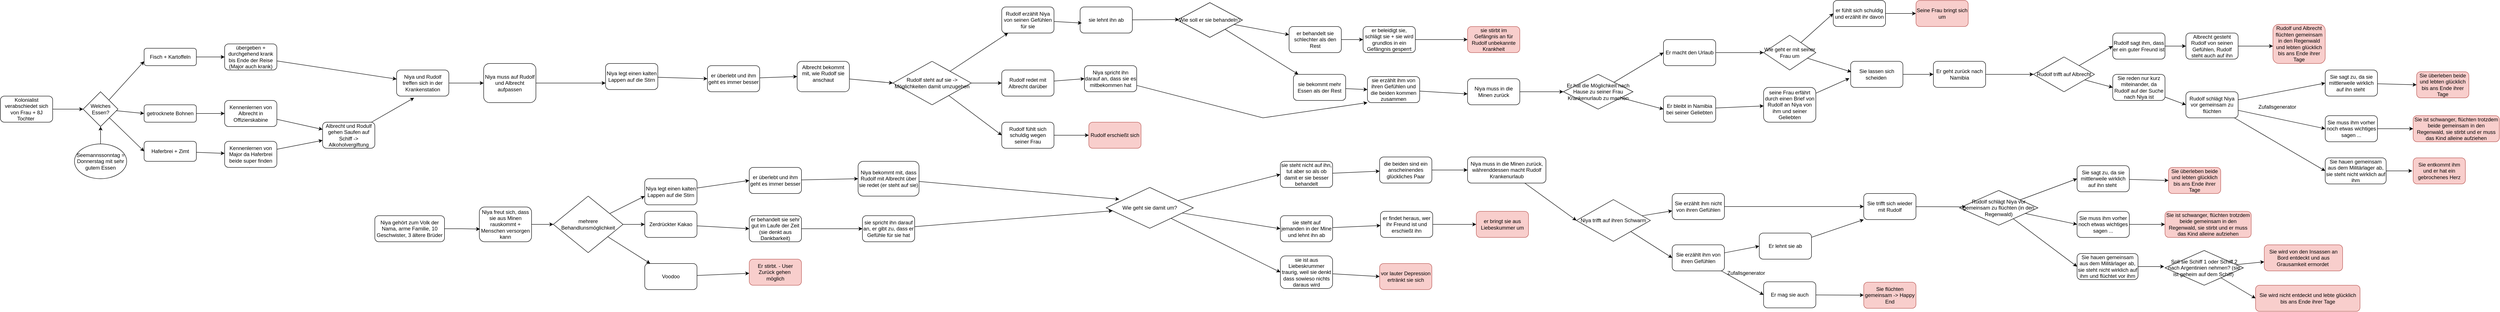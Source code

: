 <mxfile version="24.2.5" type="device">
  <diagram name="Page-1" id="kIoQeiN21t5KdOj3PUb6">
    <mxGraphModel dx="1687" dy="984" grid="1" gridSize="10" guides="1" tooltips="1" connect="1" arrows="1" fold="1" page="1" pageScale="1" pageWidth="1169" pageHeight="827" math="0" shadow="0">
      <root>
        <mxCell id="0" />
        <mxCell id="1" parent="0" />
        <mxCell id="-JuoZAfMqV91oy4r6y4B-3" style="edgeStyle=orthogonalEdgeStyle;rounded=0;orthogonalLoop=1;jettySize=auto;html=1;entryX=0;entryY=0.5;entryDx=0;entryDy=0;" parent="1" source="-JuoZAfMqV91oy4r6y4B-1" target="-JuoZAfMqV91oy4r6y4B-2" edge="1">
          <mxGeometry relative="1" as="geometry" />
        </mxCell>
        <mxCell id="-JuoZAfMqV91oy4r6y4B-1" value="Kolonialist verabschiedet sich von Frau + 8J Tochter&amp;nbsp;" style="rounded=1;whiteSpace=wrap;html=1;" parent="1" vertex="1">
          <mxGeometry x="70" y="280" width="120" height="60" as="geometry" />
        </mxCell>
        <mxCell id="-JuoZAfMqV91oy4r6y4B-9" style="rounded=0;orthogonalLoop=1;jettySize=auto;html=1;entryX=0;entryY=0.75;entryDx=0;entryDy=0;" parent="1" source="-JuoZAfMqV91oy4r6y4B-2" target="-JuoZAfMqV91oy4r6y4B-4" edge="1">
          <mxGeometry relative="1" as="geometry" />
        </mxCell>
        <mxCell id="-JuoZAfMqV91oy4r6y4B-10" style="rounded=0;orthogonalLoop=1;jettySize=auto;html=1;entryX=0;entryY=0.5;entryDx=0;entryDy=0;" parent="1" source="-JuoZAfMqV91oy4r6y4B-2" target="-JuoZAfMqV91oy4r6y4B-5" edge="1">
          <mxGeometry relative="1" as="geometry" />
        </mxCell>
        <mxCell id="-JuoZAfMqV91oy4r6y4B-12" style="edgeStyle=none;rounded=0;orthogonalLoop=1;jettySize=auto;html=1;entryX=0;entryY=0.5;entryDx=0;entryDy=0;" parent="1" source="-JuoZAfMqV91oy4r6y4B-2" target="-JuoZAfMqV91oy4r6y4B-6" edge="1">
          <mxGeometry relative="1" as="geometry" />
        </mxCell>
        <mxCell id="-JuoZAfMqV91oy4r6y4B-2" value="Welches Essen?" style="rhombus;whiteSpace=wrap;html=1;" parent="1" vertex="1">
          <mxGeometry x="260" y="270" width="80" height="80" as="geometry" />
        </mxCell>
        <mxCell id="-JuoZAfMqV91oy4r6y4B-14" style="edgeStyle=none;rounded=0;orthogonalLoop=1;jettySize=auto;html=1;entryX=0;entryY=0.5;entryDx=0;entryDy=0;" parent="1" source="-JuoZAfMqV91oy4r6y4B-4" target="-JuoZAfMqV91oy4r6y4B-13" edge="1">
          <mxGeometry relative="1" as="geometry" />
        </mxCell>
        <mxCell id="-JuoZAfMqV91oy4r6y4B-4" value="Fisch + Kartoffeln" style="rounded=1;whiteSpace=wrap;html=1;" parent="1" vertex="1">
          <mxGeometry x="400" y="170" width="120" height="40" as="geometry" />
        </mxCell>
        <mxCell id="-JuoZAfMqV91oy4r6y4B-16" style="edgeStyle=none;rounded=0;orthogonalLoop=1;jettySize=auto;html=1;entryX=0;entryY=0.5;entryDx=0;entryDy=0;" parent="1" source="-JuoZAfMqV91oy4r6y4B-5" target="-JuoZAfMqV91oy4r6y4B-15" edge="1">
          <mxGeometry relative="1" as="geometry" />
        </mxCell>
        <mxCell id="-JuoZAfMqV91oy4r6y4B-5" value="getrocknete Bohnen" style="rounded=1;whiteSpace=wrap;html=1;" parent="1" vertex="1">
          <mxGeometry x="400" y="300" width="120" height="40" as="geometry" />
        </mxCell>
        <mxCell id="-JuoZAfMqV91oy4r6y4B-18" style="edgeStyle=none;rounded=0;orthogonalLoop=1;jettySize=auto;html=1;" parent="1" source="-JuoZAfMqV91oy4r6y4B-6" target="-JuoZAfMqV91oy4r6y4B-17" edge="1">
          <mxGeometry relative="1" as="geometry" />
        </mxCell>
        <mxCell id="-JuoZAfMqV91oy4r6y4B-6" value="Haferbrei + Zimt" style="rounded=1;whiteSpace=wrap;html=1;" parent="1" vertex="1">
          <mxGeometry x="400" y="384" width="120" height="46" as="geometry" />
        </mxCell>
        <mxCell id="-JuoZAfMqV91oy4r6y4B-8" style="edgeStyle=orthogonalEdgeStyle;rounded=0;orthogonalLoop=1;jettySize=auto;html=1;" parent="1" source="-JuoZAfMqV91oy4r6y4B-7" target="-JuoZAfMqV91oy4r6y4B-2" edge="1">
          <mxGeometry relative="1" as="geometry" />
        </mxCell>
        <mxCell id="-JuoZAfMqV91oy4r6y4B-7" value="Seemannssonntag = Donnerstag mit sehr gutem Essen" style="ellipse;whiteSpace=wrap;html=1;" parent="1" vertex="1">
          <mxGeometry x="240" y="390" width="120" height="80" as="geometry" />
        </mxCell>
        <mxCell id="e5f0EuEGNa80cOIZYPva-1" style="rounded=0;orthogonalLoop=1;jettySize=auto;html=1;" parent="1" source="-JuoZAfMqV91oy4r6y4B-13" target="-JuoZAfMqV91oy4r6y4B-25" edge="1">
          <mxGeometry relative="1" as="geometry" />
        </mxCell>
        <mxCell id="-JuoZAfMqV91oy4r6y4B-13" value="übergeben + durchgehend krank bis Ende der Reise (Major auch krank)" style="rounded=1;whiteSpace=wrap;html=1;" parent="1" vertex="1">
          <mxGeometry x="585" y="160" width="120" height="60" as="geometry" />
        </mxCell>
        <mxCell id="-JuoZAfMqV91oy4r6y4B-20" style="edgeStyle=none;rounded=0;orthogonalLoop=1;jettySize=auto;html=1;" parent="1" source="-JuoZAfMqV91oy4r6y4B-15" target="-JuoZAfMqV91oy4r6y4B-19" edge="1">
          <mxGeometry relative="1" as="geometry" />
        </mxCell>
        <mxCell id="-JuoZAfMqV91oy4r6y4B-15" value="Kennenlernen von Albrecht in Offizierskabine" style="rounded=1;whiteSpace=wrap;html=1;" parent="1" vertex="1">
          <mxGeometry x="585" y="290" width="120" height="60" as="geometry" />
        </mxCell>
        <mxCell id="-JuoZAfMqV91oy4r6y4B-21" style="edgeStyle=none;rounded=0;orthogonalLoop=1;jettySize=auto;html=1;" parent="1" source="-JuoZAfMqV91oy4r6y4B-17" target="-JuoZAfMqV91oy4r6y4B-19" edge="1">
          <mxGeometry relative="1" as="geometry" />
        </mxCell>
        <mxCell id="-JuoZAfMqV91oy4r6y4B-17" value="Kennenlernen von Major da Haferbrei beide super finden" style="rounded=1;whiteSpace=wrap;html=1;" parent="1" vertex="1">
          <mxGeometry x="585" y="384" width="120" height="60" as="geometry" />
        </mxCell>
        <mxCell id="-JuoZAfMqV91oy4r6y4B-19" value="Albrecht und Rodulf gehen Saufen auf Schiff -&amp;gt; Alkoholvergiftung" style="rounded=1;whiteSpace=wrap;html=1;" parent="1" vertex="1">
          <mxGeometry x="810" y="340" width="120" height="60" as="geometry" />
        </mxCell>
        <mxCell id="-JuoZAfMqV91oy4r6y4B-24" value="Niya gehört zum Volk der Nama, arme Familie, 10 Geschwister, 3 ältere Brüder" style="rounded=1;whiteSpace=wrap;html=1;" parent="1" vertex="1">
          <mxGeometry x="930" y="555" width="160" height="60" as="geometry" />
        </mxCell>
        <mxCell id="Id97uLMr2BFD8CKkcNPH-5" style="edgeStyle=orthogonalEdgeStyle;rounded=0;orthogonalLoop=1;jettySize=auto;html=1;" parent="1" source="-JuoZAfMqV91oy4r6y4B-25" target="Id97uLMr2BFD8CKkcNPH-1" edge="1">
          <mxGeometry relative="1" as="geometry" />
        </mxCell>
        <mxCell id="-JuoZAfMqV91oy4r6y4B-25" value="Niya und Rudolf treffen sich in der Krankenstation" style="rounded=1;whiteSpace=wrap;html=1;" parent="1" vertex="1">
          <mxGeometry x="980" y="220" width="120" height="60" as="geometry" />
        </mxCell>
        <mxCell id="e5f0EuEGNa80cOIZYPva-2" style="edgeStyle=none;rounded=0;orthogonalLoop=1;jettySize=auto;html=1;entryX=0.335;entryY=1.064;entryDx=0;entryDy=0;entryPerimeter=0;" parent="1" source="-JuoZAfMqV91oy4r6y4B-19" target="-JuoZAfMqV91oy4r6y4B-25" edge="1">
          <mxGeometry relative="1" as="geometry" />
        </mxCell>
        <mxCell id="Id97uLMr2BFD8CKkcNPH-1" value="Niya muss auf Rudolf und Albrecht aufpassen" style="rounded=1;whiteSpace=wrap;html=1;" parent="1" vertex="1">
          <mxGeometry x="1180" y="205" width="120" height="90" as="geometry" />
        </mxCell>
        <mxCell id="Id97uLMr2BFD8CKkcNPH-34" style="edgeStyle=none;rounded=0;orthogonalLoop=1;jettySize=auto;html=1;exitX=1;exitY=0.5;exitDx=0;exitDy=0;entryX=0;entryY=0.75;entryDx=0;entryDy=0;" parent="1" source="Id97uLMr2BFD8CKkcNPH-1" target="Id97uLMr2BFD8CKkcNPH-24" edge="1">
          <mxGeometry relative="1" as="geometry">
            <mxPoint x="1490" y="250" as="sourcePoint" />
            <mxPoint x="1600" y="250" as="targetPoint" />
          </mxGeometry>
        </mxCell>
        <mxCell id="Id97uLMr2BFD8CKkcNPH-17" style="edgeStyle=orthogonalEdgeStyle;rounded=0;orthogonalLoop=1;jettySize=auto;html=1;entryX=0;entryY=0.5;entryDx=0;entryDy=0;" parent="1" source="Id97uLMr2BFD8CKkcNPH-7" target="Id97uLMr2BFD8CKkcNPH-14" edge="1">
          <mxGeometry relative="1" as="geometry" />
        </mxCell>
        <mxCell id="Id97uLMr2BFD8CKkcNPH-7" value="Niya freut sich, dass sie aus Minen rauskommt + Menschen versorgen kann" style="rounded=1;whiteSpace=wrap;html=1;" parent="1" vertex="1">
          <mxGeometry x="1170" y="535" width="120" height="80" as="geometry" />
        </mxCell>
        <mxCell id="Id97uLMr2BFD8CKkcNPH-9" style="edgeStyle=orthogonalEdgeStyle;rounded=0;orthogonalLoop=1;jettySize=auto;html=1;entryX=0.013;entryY=0.635;entryDx=0;entryDy=0;entryPerimeter=0;" parent="1" source="-JuoZAfMqV91oy4r6y4B-24" target="Id97uLMr2BFD8CKkcNPH-7" edge="1">
          <mxGeometry relative="1" as="geometry" />
        </mxCell>
        <mxCell id="Id97uLMr2BFD8CKkcNPH-35" style="edgeStyle=none;rounded=0;orthogonalLoop=1;jettySize=auto;html=1;entryX=0;entryY=0.5;entryDx=0;entryDy=0;" parent="1" source="Id97uLMr2BFD8CKkcNPH-11" target="Id97uLMr2BFD8CKkcNPH-21" edge="1">
          <mxGeometry relative="1" as="geometry" />
        </mxCell>
        <mxCell id="Id97uLMr2BFD8CKkcNPH-11" value="Niya legt einen kalten Lappen auf die Stirn" style="rounded=1;whiteSpace=wrap;html=1;" parent="1" vertex="1">
          <mxGeometry x="1550" y="470" width="120" height="60" as="geometry" />
        </mxCell>
        <mxCell id="Id97uLMr2BFD8CKkcNPH-23" value="" style="edgeStyle=none;rounded=0;orthogonalLoop=1;jettySize=auto;html=1;" parent="1" source="Id97uLMr2BFD8CKkcNPH-12" target="Id97uLMr2BFD8CKkcNPH-22" edge="1">
          <mxGeometry relative="1" as="geometry" />
        </mxCell>
        <mxCell id="Id97uLMr2BFD8CKkcNPH-12" value="Voodoo" style="rounded=1;whiteSpace=wrap;html=1;" parent="1" vertex="1">
          <mxGeometry x="1550" y="665" width="120" height="60" as="geometry" />
        </mxCell>
        <mxCell id="Id97uLMr2BFD8CKkcNPH-72" style="edgeStyle=none;rounded=0;orthogonalLoop=1;jettySize=auto;html=1;entryX=0;entryY=0.5;entryDx=0;entryDy=0;" parent="1" source="Id97uLMr2BFD8CKkcNPH-13" target="Id97uLMr2BFD8CKkcNPH-71" edge="1">
          <mxGeometry relative="1" as="geometry" />
        </mxCell>
        <mxCell id="Id97uLMr2BFD8CKkcNPH-13" value="Zerdrückter Kakao" style="rounded=1;whiteSpace=wrap;html=1;" parent="1" vertex="1">
          <mxGeometry x="1550" y="545" width="120" height="60" as="geometry" />
        </mxCell>
        <mxCell id="Id97uLMr2BFD8CKkcNPH-18" style="rounded=0;orthogonalLoop=1;jettySize=auto;html=1;" parent="1" source="Id97uLMr2BFD8CKkcNPH-14" edge="1">
          <mxGeometry relative="1" as="geometry">
            <mxPoint x="1550" y="510.0" as="targetPoint" />
          </mxGeometry>
        </mxCell>
        <mxCell id="Id97uLMr2BFD8CKkcNPH-19" style="edgeStyle=none;rounded=0;orthogonalLoop=1;jettySize=auto;html=1;" parent="1" source="Id97uLMr2BFD8CKkcNPH-14" target="Id97uLMr2BFD8CKkcNPH-12" edge="1">
          <mxGeometry relative="1" as="geometry" />
        </mxCell>
        <mxCell id="Id97uLMr2BFD8CKkcNPH-20" style="edgeStyle=none;rounded=0;orthogonalLoop=1;jettySize=auto;html=1;entryX=0;entryY=0.5;entryDx=0;entryDy=0;" parent="1" source="Id97uLMr2BFD8CKkcNPH-14" target="Id97uLMr2BFD8CKkcNPH-13" edge="1">
          <mxGeometry relative="1" as="geometry" />
        </mxCell>
        <mxCell id="Id97uLMr2BFD8CKkcNPH-14" value="mehrere Behandlunsmöglichkeit" style="rhombus;whiteSpace=wrap;html=1;" parent="1" vertex="1">
          <mxGeometry x="1340" y="510" width="160" height="130" as="geometry" />
        </mxCell>
        <mxCell id="Id97uLMr2BFD8CKkcNPH-15" value="Rudolf erzählt Niya von seinen Gefühlen für sie" style="rounded=1;whiteSpace=wrap;html=1;" parent="1" vertex="1">
          <mxGeometry x="2370" y="75" width="120" height="60" as="geometry" />
        </mxCell>
        <mxCell id="Id97uLMr2BFD8CKkcNPH-46" style="edgeStyle=none;rounded=0;orthogonalLoop=1;jettySize=auto;html=1;entryX=0;entryY=0.5;entryDx=0;entryDy=0;" parent="1" source="Id97uLMr2BFD8CKkcNPH-21" target="Id97uLMr2BFD8CKkcNPH-44" edge="1">
          <mxGeometry relative="1" as="geometry" />
        </mxCell>
        <mxCell id="Id97uLMr2BFD8CKkcNPH-21" value="er überlebt und ihm geht es immer besser" style="rounded=1;whiteSpace=wrap;html=1;" parent="1" vertex="1">
          <mxGeometry x="1790" y="444" width="120" height="60" as="geometry" />
        </mxCell>
        <mxCell id="Id97uLMr2BFD8CKkcNPH-22" value="Er stirbt. - User Zurück gehen&amp;nbsp; möglich" style="rounded=1;whiteSpace=wrap;html=1;fillColor=#f8cecc;strokeColor=#b85450;" parent="1" vertex="1">
          <mxGeometry x="1790" y="655" width="120" height="60" as="geometry" />
        </mxCell>
        <mxCell id="Id97uLMr2BFD8CKkcNPH-38" style="edgeStyle=none;rounded=0;orthogonalLoop=1;jettySize=auto;html=1;entryX=0;entryY=0.5;entryDx=0;entryDy=0;" parent="1" source="Id97uLMr2BFD8CKkcNPH-24" target="Id97uLMr2BFD8CKkcNPH-37" edge="1">
          <mxGeometry relative="1" as="geometry" />
        </mxCell>
        <mxCell id="Id97uLMr2BFD8CKkcNPH-24" value="Niya legt einen kalten Lappen auf die Stirn" style="rounded=1;whiteSpace=wrap;html=1;" parent="1" vertex="1">
          <mxGeometry x="1460" y="205" width="120" height="60" as="geometry" />
        </mxCell>
        <mxCell id="Id97uLMr2BFD8CKkcNPH-42" style="edgeStyle=none;rounded=0;orthogonalLoop=1;jettySize=auto;html=1;entryX=0;entryY=0.5;entryDx=0;entryDy=0;" parent="1" source="Id97uLMr2BFD8CKkcNPH-37" target="Id97uLMr2BFD8CKkcNPH-41" edge="1">
          <mxGeometry relative="1" as="geometry" />
        </mxCell>
        <mxCell id="Id97uLMr2BFD8CKkcNPH-37" value="er überlebt und ihm geht es immer besser" style="rounded=1;whiteSpace=wrap;html=1;" parent="1" vertex="1">
          <mxGeometry x="1694" y="210" width="120" height="60" as="geometry" />
        </mxCell>
        <mxCell id="Id97uLMr2BFD8CKkcNPH-58" style="edgeStyle=none;rounded=0;orthogonalLoop=1;jettySize=auto;html=1;entryX=0;entryY=0.5;entryDx=0;entryDy=0;" parent="1" source="Id97uLMr2BFD8CKkcNPH-40" target="Id97uLMr2BFD8CKkcNPH-55" edge="1">
          <mxGeometry relative="1" as="geometry" />
        </mxCell>
        <mxCell id="Id97uLMr2BFD8CKkcNPH-40" value="Rudolf redet mit Albrecht darüber" style="rounded=1;whiteSpace=wrap;html=1;" parent="1" vertex="1">
          <mxGeometry x="2370" y="220" width="120" height="60" as="geometry" />
        </mxCell>
        <mxCell id="Id97uLMr2BFD8CKkcNPH-47" style="edgeStyle=none;rounded=0;orthogonalLoop=1;jettySize=auto;html=1;entryX=0;entryY=0.5;entryDx=0;entryDy=0;" parent="1" source="Id97uLMr2BFD8CKkcNPH-41" target="Id97uLMr2BFD8CKkcNPH-43" edge="1">
          <mxGeometry relative="1" as="geometry" />
        </mxCell>
        <mxCell id="Id97uLMr2BFD8CKkcNPH-41" value="&lt;span style=&quot;color: rgb(0, 0, 0); font-family: Helvetica; font-size: 12px; font-style: normal; font-variant-ligatures: normal; font-variant-caps: normal; font-weight: 400; letter-spacing: normal; orphans: 2; text-align: center; text-indent: 0px; text-transform: none; widows: 2; word-spacing: 0px; -webkit-text-stroke-width: 0px; white-space: normal; background-color: rgb(251, 251, 251); text-decoration-thickness: initial; text-decoration-style: initial; text-decoration-color: initial; display: inline !important; float: none;&quot;&gt;Albrecht bekommt mit, wie Rudolf sie anschaut&lt;/span&gt;&lt;div&gt;&lt;br/&gt;&lt;/div&gt;" style="rounded=1;whiteSpace=wrap;html=1;" parent="1" vertex="1">
          <mxGeometry x="1900" y="200" width="120" height="70" as="geometry" />
        </mxCell>
        <mxCell id="Id97uLMr2BFD8CKkcNPH-48" style="edgeStyle=none;rounded=0;orthogonalLoop=1;jettySize=auto;html=1;" parent="1" source="Id97uLMr2BFD8CKkcNPH-43" target="Id97uLMr2BFD8CKkcNPH-15" edge="1">
          <mxGeometry relative="1" as="geometry" />
        </mxCell>
        <mxCell id="Id97uLMr2BFD8CKkcNPH-49" style="edgeStyle=none;rounded=0;orthogonalLoop=1;jettySize=auto;html=1;" parent="1" source="Id97uLMr2BFD8CKkcNPH-43" target="Id97uLMr2BFD8CKkcNPH-40" edge="1">
          <mxGeometry relative="1" as="geometry" />
        </mxCell>
        <mxCell id="Id97uLMr2BFD8CKkcNPH-53" style="edgeStyle=none;rounded=0;orthogonalLoop=1;jettySize=auto;html=1;entryX=0;entryY=0.5;entryDx=0;entryDy=0;" parent="1" source="Id97uLMr2BFD8CKkcNPH-43" target="Id97uLMr2BFD8CKkcNPH-50" edge="1">
          <mxGeometry relative="1" as="geometry" />
        </mxCell>
        <mxCell id="Id97uLMr2BFD8CKkcNPH-43" value="Rudolf steht auf sie -&amp;gt; Möglichkeiten damit umzugehen" style="rhombus;whiteSpace=wrap;html=1;" parent="1" vertex="1">
          <mxGeometry x="2120" y="200" width="180" height="100" as="geometry" />
        </mxCell>
        <mxCell id="Id97uLMr2BFD8CKkcNPH-44" value="Niya bekommt mit, dass Rudolf mit Albrecht über sie redet (er steht auf sie)" style="rounded=1;whiteSpace=wrap;html=1;" parent="1" vertex="1">
          <mxGeometry x="2040" y="430" width="140" height="80" as="geometry" />
        </mxCell>
        <mxCell id="Id97uLMr2BFD8CKkcNPH-45" value="Rudolf und Albrecht flüchten gemeinsam in den Regenwald und lebten glücklich bis ans Ende ihrer Tage" style="rounded=1;whiteSpace=wrap;html=1;fillColor=#f8cecc;strokeColor=#b85450;" parent="1" vertex="1">
          <mxGeometry x="5290" y="115" width="120" height="90" as="geometry" />
        </mxCell>
        <mxCell id="Id97uLMr2BFD8CKkcNPH-54" style="edgeStyle=none;rounded=0;orthogonalLoop=1;jettySize=auto;html=1;" parent="1" source="Id97uLMr2BFD8CKkcNPH-50" target="Id97uLMr2BFD8CKkcNPH-51" edge="1">
          <mxGeometry relative="1" as="geometry" />
        </mxCell>
        <mxCell id="Id97uLMr2BFD8CKkcNPH-50" value="Rudolf fühlt sich schuldig wegen seiner Frau" style="rounded=1;whiteSpace=wrap;html=1;" parent="1" vertex="1">
          <mxGeometry x="2370" y="340" width="120" height="60" as="geometry" />
        </mxCell>
        <mxCell id="Id97uLMr2BFD8CKkcNPH-51" value="Rudolf erschießt sich" style="rounded=1;whiteSpace=wrap;html=1;fillColor=#f8cecc;strokeColor=#b85450;" parent="1" vertex="1">
          <mxGeometry x="2570" y="340" width="120" height="60" as="geometry" />
        </mxCell>
        <mxCell id="Id97uLMr2BFD8CKkcNPH-94" style="edgeStyle=none;rounded=0;orthogonalLoop=1;jettySize=auto;html=1;entryX=0;entryY=1;entryDx=0;entryDy=0;" parent="1" source="Id97uLMr2BFD8CKkcNPH-55" target="Id97uLMr2BFD8CKkcNPH-91" edge="1">
          <mxGeometry relative="1" as="geometry">
            <mxPoint x="2780" y="236.364" as="targetPoint" />
            <Array as="points">
              <mxPoint x="2970" y="330" />
            </Array>
          </mxGeometry>
        </mxCell>
        <mxCell id="Id97uLMr2BFD8CKkcNPH-55" value="Niya spricht ihn darauf an, dass sie es mitbekommen hat" style="rounded=1;whiteSpace=wrap;html=1;" parent="1" vertex="1">
          <mxGeometry x="2560" y="210" width="120" height="60" as="geometry" />
        </mxCell>
        <mxCell id="Id97uLMr2BFD8CKkcNPH-56" value="sie lehnt ihn ab" style="rounded=1;whiteSpace=wrap;html=1;" parent="1" vertex="1">
          <mxGeometry x="2550" y="75" width="120" height="60" as="geometry" />
        </mxCell>
        <mxCell id="Id97uLMr2BFD8CKkcNPH-57" style="edgeStyle=none;rounded=0;orthogonalLoop=1;jettySize=auto;html=1;entryX=0.032;entryY=0.617;entryDx=0;entryDy=0;entryPerimeter=0;" parent="1" source="Id97uLMr2BFD8CKkcNPH-15" target="Id97uLMr2BFD8CKkcNPH-56" edge="1">
          <mxGeometry relative="1" as="geometry" />
        </mxCell>
        <mxCell id="Id97uLMr2BFD8CKkcNPH-92" style="edgeStyle=none;rounded=0;orthogonalLoop=1;jettySize=auto;html=1;entryX=0;entryY=0.5;entryDx=0;entryDy=0;" parent="1" source="Id97uLMr2BFD8CKkcNPH-59" target="Id97uLMr2BFD8CKkcNPH-91" edge="1">
          <mxGeometry relative="1" as="geometry" />
        </mxCell>
        <mxCell id="Id97uLMr2BFD8CKkcNPH-59" value="sie bekommt mehr Essen als der Rest" style="rounded=1;whiteSpace=wrap;html=1;" parent="1" vertex="1">
          <mxGeometry x="3040" y="230" width="120" height="60" as="geometry" />
        </mxCell>
        <mxCell id="Id97uLMr2BFD8CKkcNPH-62" style="edgeStyle=none;rounded=0;orthogonalLoop=1;jettySize=auto;html=1;" parent="1" source="Id97uLMr2BFD8CKkcNPH-60" target="Id97uLMr2BFD8CKkcNPH-59" edge="1">
          <mxGeometry relative="1" as="geometry" />
        </mxCell>
        <mxCell id="Id97uLMr2BFD8CKkcNPH-65" style="edgeStyle=none;rounded=0;orthogonalLoop=1;jettySize=auto;html=1;" parent="1" source="Id97uLMr2BFD8CKkcNPH-60" target="Id97uLMr2BFD8CKkcNPH-64" edge="1">
          <mxGeometry relative="1" as="geometry" />
        </mxCell>
        <mxCell id="Id97uLMr2BFD8CKkcNPH-60" value="Wie soll er sie behandeln?" style="rhombus;whiteSpace=wrap;html=1;" parent="1" vertex="1">
          <mxGeometry x="2773" y="65" width="150" height="80" as="geometry" />
        </mxCell>
        <mxCell id="Id97uLMr2BFD8CKkcNPH-61" style="edgeStyle=none;rounded=0;orthogonalLoop=1;jettySize=auto;html=1;entryX=0.028;entryY=0.487;entryDx=0;entryDy=0;entryPerimeter=0;" parent="1" source="Id97uLMr2BFD8CKkcNPH-56" target="Id97uLMr2BFD8CKkcNPH-60" edge="1">
          <mxGeometry relative="1" as="geometry" />
        </mxCell>
        <mxCell id="Id97uLMr2BFD8CKkcNPH-69" style="edgeStyle=none;rounded=0;orthogonalLoop=1;jettySize=auto;html=1;" parent="1" source="Id97uLMr2BFD8CKkcNPH-63" target="Id97uLMr2BFD8CKkcNPH-68" edge="1">
          <mxGeometry relative="1" as="geometry" />
        </mxCell>
        <mxCell id="Id97uLMr2BFD8CKkcNPH-63" value="er beleidigt sie, schlägt sie + sie wird grundlos in ein Gefängnis gesperrt" style="rounded=1;whiteSpace=wrap;html=1;" parent="1" vertex="1">
          <mxGeometry x="3200" y="120" width="120" height="60" as="geometry" />
        </mxCell>
        <mxCell id="Id97uLMr2BFD8CKkcNPH-67" style="edgeStyle=none;rounded=0;orthogonalLoop=1;jettySize=auto;html=1;" parent="1" source="Id97uLMr2BFD8CKkcNPH-64" target="Id97uLMr2BFD8CKkcNPH-63" edge="1">
          <mxGeometry relative="1" as="geometry" />
        </mxCell>
        <mxCell id="Id97uLMr2BFD8CKkcNPH-64" value="er behandelt sie schlechter als den Rest" style="rounded=1;whiteSpace=wrap;html=1;" parent="1" vertex="1">
          <mxGeometry x="3030" y="120" width="120" height="60" as="geometry" />
        </mxCell>
        <mxCell id="Id97uLMr2BFD8CKkcNPH-68" value="sie stirbt im Gefängnis an für Rudolf unbekannte Krankheit" style="rounded=1;whiteSpace=wrap;html=1;fillColor=#f8cecc;strokeColor=#b85450;" parent="1" vertex="1">
          <mxGeometry x="3440" y="120" width="120" height="60" as="geometry" />
        </mxCell>
        <mxCell id="Id97uLMr2BFD8CKkcNPH-80" style="edgeStyle=none;rounded=0;orthogonalLoop=1;jettySize=auto;html=1;entryX=0;entryY=0.5;entryDx=0;entryDy=0;" parent="1" source="Id97uLMr2BFD8CKkcNPH-70" target="Id97uLMr2BFD8CKkcNPH-77" edge="1">
          <mxGeometry relative="1" as="geometry" />
        </mxCell>
        <mxCell id="Id97uLMr2BFD8CKkcNPH-83" style="edgeStyle=none;rounded=0;orthogonalLoop=1;jettySize=auto;html=1;entryX=0;entryY=0.5;entryDx=0;entryDy=0;" parent="1" source="Id97uLMr2BFD8CKkcNPH-70" target="Id97uLMr2BFD8CKkcNPH-81" edge="1">
          <mxGeometry relative="1" as="geometry" />
        </mxCell>
        <mxCell id="Id97uLMr2BFD8CKkcNPH-88" style="edgeStyle=none;rounded=0;orthogonalLoop=1;jettySize=auto;html=1;entryX=0;entryY=0.5;entryDx=0;entryDy=0;" parent="1" source="Id97uLMr2BFD8CKkcNPH-70" target="Id97uLMr2BFD8CKkcNPH-87" edge="1">
          <mxGeometry relative="1" as="geometry" />
        </mxCell>
        <mxCell id="Id97uLMr2BFD8CKkcNPH-70" value="Wie geht sie damit um?" style="rhombus;whiteSpace=wrap;html=1;" parent="1" vertex="1">
          <mxGeometry x="2610" y="490" width="200" height="94" as="geometry" />
        </mxCell>
        <mxCell id="Id97uLMr2BFD8CKkcNPH-74" style="edgeStyle=none;rounded=0;orthogonalLoop=1;jettySize=auto;html=1;" parent="1" source="Id97uLMr2BFD8CKkcNPH-71" target="Id97uLMr2BFD8CKkcNPH-73" edge="1">
          <mxGeometry relative="1" as="geometry" />
        </mxCell>
        <mxCell id="Id97uLMr2BFD8CKkcNPH-71" value="er behandelt sie sehr gut im Laufe der Zeit (sie denkt aus Dankbarkeit)" style="rounded=1;whiteSpace=wrap;html=1;" parent="1" vertex="1">
          <mxGeometry x="1790" y="555" width="120" height="60" as="geometry" />
        </mxCell>
        <mxCell id="Id97uLMr2BFD8CKkcNPH-76" style="edgeStyle=none;rounded=0;orthogonalLoop=1;jettySize=auto;html=1;" parent="1" source="Id97uLMr2BFD8CKkcNPH-73" target="Id97uLMr2BFD8CKkcNPH-70" edge="1">
          <mxGeometry relative="1" as="geometry" />
        </mxCell>
        <mxCell id="Id97uLMr2BFD8CKkcNPH-73" value="sie spricht ihn darauf an, er gibt zu, dass er Gefühle für sie hat" style="rounded=1;whiteSpace=wrap;html=1;" parent="1" vertex="1">
          <mxGeometry x="2050" y="555" width="120" height="60" as="geometry" />
        </mxCell>
        <mxCell id="Id97uLMr2BFD8CKkcNPH-75" style="edgeStyle=none;rounded=0;orthogonalLoop=1;jettySize=auto;html=1;entryX=0.15;entryY=0.29;entryDx=0;entryDy=0;entryPerimeter=0;" parent="1" source="Id97uLMr2BFD8CKkcNPH-44" target="Id97uLMr2BFD8CKkcNPH-70" edge="1">
          <mxGeometry relative="1" as="geometry" />
        </mxCell>
        <mxCell id="Id97uLMr2BFD8CKkcNPH-79" style="edgeStyle=none;rounded=0;orthogonalLoop=1;jettySize=auto;html=1;entryX=0;entryY=0.5;entryDx=0;entryDy=0;" parent="1" source="Id97uLMr2BFD8CKkcNPH-77" target="Id97uLMr2BFD8CKkcNPH-78" edge="1">
          <mxGeometry relative="1" as="geometry" />
        </mxCell>
        <mxCell id="Id97uLMr2BFD8CKkcNPH-77" value="sie ist aus Liebeskrummer traurig, weil sie denkt dass sowieso nichts daraus wird" style="rounded=1;whiteSpace=wrap;html=1;" parent="1" vertex="1">
          <mxGeometry x="3010" y="647.5" width="120" height="75" as="geometry" />
        </mxCell>
        <mxCell id="Id97uLMr2BFD8CKkcNPH-78" value="vor lauter Depression ertränkt sie sich" style="rounded=1;whiteSpace=wrap;html=1;fillColor=#f8cecc;strokeColor=#b85450;" parent="1" vertex="1">
          <mxGeometry x="3238" y="665" width="120" height="60" as="geometry" />
        </mxCell>
        <mxCell id="Id97uLMr2BFD8CKkcNPH-84" style="edgeStyle=none;rounded=0;orthogonalLoop=1;jettySize=auto;html=1;" parent="1" source="Id97uLMr2BFD8CKkcNPH-81" target="Id97uLMr2BFD8CKkcNPH-82" edge="1">
          <mxGeometry relative="1" as="geometry" />
        </mxCell>
        <mxCell id="Id97uLMr2BFD8CKkcNPH-81" value="sie steht auf jemanden in der Mine und lehnt ihn ab" style="rounded=1;whiteSpace=wrap;html=1;" parent="1" vertex="1">
          <mxGeometry x="3010" y="555" width="120" height="60" as="geometry" />
        </mxCell>
        <mxCell id="Id97uLMr2BFD8CKkcNPH-86" style="edgeStyle=none;rounded=0;orthogonalLoop=1;jettySize=auto;html=1;entryX=0;entryY=0.5;entryDx=0;entryDy=0;" parent="1" source="Id97uLMr2BFD8CKkcNPH-82" target="Id97uLMr2BFD8CKkcNPH-85" edge="1">
          <mxGeometry relative="1" as="geometry" />
        </mxCell>
        <mxCell id="Id97uLMr2BFD8CKkcNPH-82" value="er findet heraus, wer ihr Freund ist und erschießt ihn" style="rounded=1;whiteSpace=wrap;html=1;" parent="1" vertex="1">
          <mxGeometry x="3240" y="545" width="120" height="60" as="geometry" />
        </mxCell>
        <mxCell id="Id97uLMr2BFD8CKkcNPH-85" value="er bringt sie aus Liebeskummer um" style="rounded=1;whiteSpace=wrap;html=1;fillColor=#f8cecc;strokeColor=#b85450;" parent="1" vertex="1">
          <mxGeometry x="3460" y="545" width="120" height="60" as="geometry" />
        </mxCell>
        <mxCell id="Id97uLMr2BFD8CKkcNPH-90" style="edgeStyle=none;rounded=0;orthogonalLoop=1;jettySize=auto;html=1;" parent="1" source="Id97uLMr2BFD8CKkcNPH-87" target="Id97uLMr2BFD8CKkcNPH-89" edge="1">
          <mxGeometry relative="1" as="geometry" />
        </mxCell>
        <mxCell id="Id97uLMr2BFD8CKkcNPH-87" value="sie steht nicht auf ihn, tut aber so als ob damit er sie besser behandelt" style="rounded=1;whiteSpace=wrap;html=1;" parent="1" vertex="1">
          <mxGeometry x="3010" y="430" width="120" height="60" as="geometry" />
        </mxCell>
        <mxCell id="Id97uLMr2BFD8CKkcNPH-129" style="edgeStyle=none;rounded=0;orthogonalLoop=1;jettySize=auto;html=1;entryX=0;entryY=0.5;entryDx=0;entryDy=0;" parent="1" source="Id97uLMr2BFD8CKkcNPH-89" target="Id97uLMr2BFD8CKkcNPH-127" edge="1">
          <mxGeometry relative="1" as="geometry" />
        </mxCell>
        <mxCell id="Id97uLMr2BFD8CKkcNPH-89" value="die beiden sind ein anscheinendes glückliches Paar" style="rounded=1;whiteSpace=wrap;html=1;" parent="1" vertex="1">
          <mxGeometry x="3238" y="420" width="120" height="60" as="geometry" />
        </mxCell>
        <mxCell id="Id97uLMr2BFD8CKkcNPH-97" style="edgeStyle=none;rounded=0;orthogonalLoop=1;jettySize=auto;html=1;entryX=0;entryY=0.5;entryDx=0;entryDy=0;" parent="1" source="Id97uLMr2BFD8CKkcNPH-91" edge="1">
          <mxGeometry relative="1" as="geometry">
            <mxPoint x="3440" y="275" as="targetPoint" />
          </mxGeometry>
        </mxCell>
        <mxCell id="Id97uLMr2BFD8CKkcNPH-91" value="sie erzählt ihm von ihren Gefühlen und die beiden kommen zusammen" style="rounded=1;whiteSpace=wrap;html=1;" parent="1" vertex="1">
          <mxGeometry x="3210" y="235" width="120" height="60" as="geometry" />
        </mxCell>
        <mxCell id="Id97uLMr2BFD8CKkcNPH-100" style="edgeStyle=none;rounded=0;orthogonalLoop=1;jettySize=auto;html=1;entryX=0;entryY=0.5;entryDx=0;entryDy=0;" parent="1" source="Id97uLMr2BFD8CKkcNPH-98" target="Id97uLMr2BFD8CKkcNPH-99" edge="1">
          <mxGeometry relative="1" as="geometry" />
        </mxCell>
        <mxCell id="Id97uLMr2BFD8CKkcNPH-98" value="Niya muss in die Minen zurück" style="rounded=1;whiteSpace=wrap;html=1;" parent="1" vertex="1">
          <mxGeometry x="3440" y="240" width="120" height="60" as="geometry" />
        </mxCell>
        <mxCell id="Id97uLMr2BFD8CKkcNPH-105" style="edgeStyle=none;rounded=0;orthogonalLoop=1;jettySize=auto;html=1;entryX=0;entryY=0.5;entryDx=0;entryDy=0;" parent="1" source="Id97uLMr2BFD8CKkcNPH-99" target="Id97uLMr2BFD8CKkcNPH-101" edge="1">
          <mxGeometry relative="1" as="geometry" />
        </mxCell>
        <mxCell id="Id97uLMr2BFD8CKkcNPH-107" style="edgeStyle=none;rounded=0;orthogonalLoop=1;jettySize=auto;html=1;entryX=0;entryY=0.5;entryDx=0;entryDy=0;" parent="1" source="Id97uLMr2BFD8CKkcNPH-99" target="Id97uLMr2BFD8CKkcNPH-102" edge="1">
          <mxGeometry relative="1" as="geometry" />
        </mxCell>
        <mxCell id="Id97uLMr2BFD8CKkcNPH-99" value="Er hat die Möglichkeit nach Hause zu seiner Frau Krankenurlaub zu machen" style="rhombus;whiteSpace=wrap;html=1;" parent="1" vertex="1">
          <mxGeometry x="3660" y="230" width="160" height="80" as="geometry" />
        </mxCell>
        <mxCell id="Id97uLMr2BFD8CKkcNPH-106" style="edgeStyle=none;rounded=0;orthogonalLoop=1;jettySize=auto;html=1;entryX=0;entryY=0.5;entryDx=0;entryDy=0;" parent="1" source="Id97uLMr2BFD8CKkcNPH-101" target="Id97uLMr2BFD8CKkcNPH-103" edge="1">
          <mxGeometry relative="1" as="geometry" />
        </mxCell>
        <mxCell id="Id97uLMr2BFD8CKkcNPH-101" value="Er macht den Urlaub" style="rounded=1;whiteSpace=wrap;html=1;" parent="1" vertex="1">
          <mxGeometry x="3890" y="150" width="120" height="60" as="geometry" />
        </mxCell>
        <mxCell id="Id97uLMr2BFD8CKkcNPH-121" style="edgeStyle=none;rounded=0;orthogonalLoop=1;jettySize=auto;html=1;" parent="1" source="Id97uLMr2BFD8CKkcNPH-102" target="Id97uLMr2BFD8CKkcNPH-104" edge="1">
          <mxGeometry relative="1" as="geometry" />
        </mxCell>
        <mxCell id="Id97uLMr2BFD8CKkcNPH-102" value="Er bleibt in Namibia bei seiner Geliebten" style="rounded=1;whiteSpace=wrap;html=1;" parent="1" vertex="1">
          <mxGeometry x="3890" y="280" width="120" height="60" as="geometry" />
        </mxCell>
        <mxCell id="Id97uLMr2BFD8CKkcNPH-118" style="edgeStyle=none;rounded=0;orthogonalLoop=1;jettySize=auto;html=1;entryX=0;entryY=0.5;entryDx=0;entryDy=0;" parent="1" source="Id97uLMr2BFD8CKkcNPH-103" target="Id97uLMr2BFD8CKkcNPH-108" edge="1">
          <mxGeometry relative="1" as="geometry" />
        </mxCell>
        <mxCell id="Id97uLMr2BFD8CKkcNPH-103" value="Wie geht er mit seiner Frau um" style="rhombus;whiteSpace=wrap;html=1;" parent="1" vertex="1">
          <mxGeometry x="4120" y="140" width="120" height="80" as="geometry" />
        </mxCell>
        <mxCell id="Id97uLMr2BFD8CKkcNPH-104" value="seine Frau erfährt durch einen Brief von Rudolf an Niya von ihm und seiner Geliebten" style="rounded=1;whiteSpace=wrap;html=1;" parent="1" vertex="1">
          <mxGeometry x="4120" y="260" width="120" height="80" as="geometry" />
        </mxCell>
        <mxCell id="Id97uLMr2BFD8CKkcNPH-117" style="edgeStyle=none;rounded=0;orthogonalLoop=1;jettySize=auto;html=1;entryX=0;entryY=0.5;entryDx=0;entryDy=0;" parent="1" source="Id97uLMr2BFD8CKkcNPH-108" target="Id97uLMr2BFD8CKkcNPH-116" edge="1">
          <mxGeometry relative="1" as="geometry" />
        </mxCell>
        <mxCell id="Id97uLMr2BFD8CKkcNPH-108" value="er fühlt sich schuldig und erzählt ihr davon" style="rounded=1;whiteSpace=wrap;html=1;" parent="1" vertex="1">
          <mxGeometry x="4280" y="60" width="120" height="60" as="geometry" />
        </mxCell>
        <mxCell id="Id97uLMr2BFD8CKkcNPH-109" value="Sie überleben beide und lebten glücklich bis ans Ende ihrer Tage" style="rounded=1;whiteSpace=wrap;html=1;fillColor=#f8cecc;strokeColor=#b85450;" parent="1" vertex="1">
          <mxGeometry x="5050" y="444" width="120" height="60" as="geometry" />
        </mxCell>
        <mxCell id="Id97uLMr2BFD8CKkcNPH-116" value="Seine Frau bringt sich um" style="rounded=1;whiteSpace=wrap;html=1;fillColor=#f8cecc;strokeColor=#b85450;" parent="1" vertex="1">
          <mxGeometry x="4470" y="60" width="120" height="60" as="geometry" />
        </mxCell>
        <mxCell id="Id97uLMr2BFD8CKkcNPH-126" style="edgeStyle=none;rounded=0;orthogonalLoop=1;jettySize=auto;html=1;" parent="1" source="Id97uLMr2BFD8CKkcNPH-120" target="Id97uLMr2BFD8CKkcNPH-125" edge="1">
          <mxGeometry relative="1" as="geometry" />
        </mxCell>
        <mxCell id="Id97uLMr2BFD8CKkcNPH-120" value="Sie lassen sich scheiden&amp;nbsp;" style="rounded=1;whiteSpace=wrap;html=1;" parent="1" vertex="1">
          <mxGeometry x="4320" y="200" width="120" height="60" as="geometry" />
        </mxCell>
        <mxCell id="Id97uLMr2BFD8CKkcNPH-123" style="edgeStyle=none;rounded=0;orthogonalLoop=1;jettySize=auto;html=1;entryX=0.012;entryY=0.407;entryDx=0;entryDy=0;entryPerimeter=0;" parent="1" source="Id97uLMr2BFD8CKkcNPH-103" target="Id97uLMr2BFD8CKkcNPH-120" edge="1">
          <mxGeometry relative="1" as="geometry" />
        </mxCell>
        <mxCell id="Id97uLMr2BFD8CKkcNPH-124" style="edgeStyle=none;rounded=0;orthogonalLoop=1;jettySize=auto;html=1;entryX=-0.025;entryY=0.651;entryDx=0;entryDy=0;entryPerimeter=0;" parent="1" source="Id97uLMr2BFD8CKkcNPH-104" target="Id97uLMr2BFD8CKkcNPH-120" edge="1">
          <mxGeometry relative="1" as="geometry" />
        </mxCell>
        <mxCell id="Id97uLMr2BFD8CKkcNPH-148" style="edgeStyle=none;rounded=0;orthogonalLoop=1;jettySize=auto;html=1;entryX=0;entryY=0.5;entryDx=0;entryDy=0;" parent="1" source="Id97uLMr2BFD8CKkcNPH-125" target="Id97uLMr2BFD8CKkcNPH-146" edge="1">
          <mxGeometry relative="1" as="geometry" />
        </mxCell>
        <mxCell id="Id97uLMr2BFD8CKkcNPH-125" value="Er geht zurück nach Namibia" style="rounded=1;whiteSpace=wrap;html=1;" parent="1" vertex="1">
          <mxGeometry x="4510" y="200" width="120" height="60" as="geometry" />
        </mxCell>
        <mxCell id="Id97uLMr2BFD8CKkcNPH-131" style="edgeStyle=none;rounded=0;orthogonalLoop=1;jettySize=auto;html=1;entryX=0;entryY=0.5;entryDx=0;entryDy=0;" parent="1" source="Id97uLMr2BFD8CKkcNPH-127" target="Id97uLMr2BFD8CKkcNPH-130" edge="1">
          <mxGeometry relative="1" as="geometry" />
        </mxCell>
        <mxCell id="Id97uLMr2BFD8CKkcNPH-127" value="Niya muss in die Minen zurück, währenddessen macht Rudolf Krankenurlaub" style="rounded=1;whiteSpace=wrap;html=1;" parent="1" vertex="1">
          <mxGeometry x="3440" y="420" width="180" height="60" as="geometry" />
        </mxCell>
        <mxCell id="Id97uLMr2BFD8CKkcNPH-138" style="edgeStyle=none;rounded=0;orthogonalLoop=1;jettySize=auto;html=1;entryX=0;entryY=0.5;entryDx=0;entryDy=0;" parent="1" source="Id97uLMr2BFD8CKkcNPH-130" target="Id97uLMr2BFD8CKkcNPH-132" edge="1">
          <mxGeometry relative="1" as="geometry" />
        </mxCell>
        <mxCell id="Id97uLMr2BFD8CKkcNPH-142" style="edgeStyle=none;rounded=0;orthogonalLoop=1;jettySize=auto;html=1;" parent="1" source="Id97uLMr2BFD8CKkcNPH-130" target="Id97uLMr2BFD8CKkcNPH-141" edge="1">
          <mxGeometry relative="1" as="geometry" />
        </mxCell>
        <mxCell id="Id97uLMr2BFD8CKkcNPH-130" value="Niya trifft auf ihren Schwarm" style="rhombus;whiteSpace=wrap;html=1;" parent="1" vertex="1">
          <mxGeometry x="3690" y="518" width="170" height="96" as="geometry" />
        </mxCell>
        <mxCell id="Id97uLMr2BFD8CKkcNPH-135" style="edgeStyle=none;rounded=0;orthogonalLoop=1;jettySize=auto;html=1;entryX=0;entryY=0.5;entryDx=0;entryDy=0;" parent="1" source="Id97uLMr2BFD8CKkcNPH-132" target="Id97uLMr2BFD8CKkcNPH-133" edge="1">
          <mxGeometry relative="1" as="geometry" />
        </mxCell>
        <mxCell id="Id97uLMr2BFD8CKkcNPH-136" style="edgeStyle=none;rounded=0;orthogonalLoop=1;jettySize=auto;html=1;entryX=0;entryY=0.5;entryDx=0;entryDy=0;" parent="1" source="Id97uLMr2BFD8CKkcNPH-132" target="Id97uLMr2BFD8CKkcNPH-134" edge="1">
          <mxGeometry relative="1" as="geometry" />
        </mxCell>
        <mxCell id="Id97uLMr2BFD8CKkcNPH-132" value="Sie erzählt ihm von ihren Gefühlen" style="rounded=1;whiteSpace=wrap;html=1;" parent="1" vertex="1">
          <mxGeometry x="3910" y="622" width="120" height="60" as="geometry" />
        </mxCell>
        <mxCell id="Id97uLMr2BFD8CKkcNPH-145" style="edgeStyle=none;rounded=0;orthogonalLoop=1;jettySize=auto;html=1;entryX=0;entryY=1;entryDx=0;entryDy=0;" parent="1" source="Id97uLMr2BFD8CKkcNPH-133" target="Id97uLMr2BFD8CKkcNPH-143" edge="1">
          <mxGeometry relative="1" as="geometry" />
        </mxCell>
        <mxCell id="Id97uLMr2BFD8CKkcNPH-133" value="Er lehnt sie ab" style="rounded=1;whiteSpace=wrap;html=1;" parent="1" vertex="1">
          <mxGeometry x="4110" y="595" width="120" height="60" as="geometry" />
        </mxCell>
        <mxCell id="Id97uLMr2BFD8CKkcNPH-140" style="edgeStyle=none;rounded=0;orthogonalLoop=1;jettySize=auto;html=1;" parent="1" source="Id97uLMr2BFD8CKkcNPH-134" target="Id97uLMr2BFD8CKkcNPH-139" edge="1">
          <mxGeometry relative="1" as="geometry" />
        </mxCell>
        <mxCell id="Id97uLMr2BFD8CKkcNPH-134" value="Er mag sie auch" style="rounded=1;whiteSpace=wrap;html=1;" parent="1" vertex="1">
          <mxGeometry x="4120" y="707" width="120" height="60" as="geometry" />
        </mxCell>
        <mxCell id="Id97uLMr2BFD8CKkcNPH-137" value="Zufallsgenerator" style="text;html=1;align=center;verticalAlign=middle;whiteSpace=wrap;rounded=0;" parent="1" vertex="1">
          <mxGeometry x="4050" y="672" width="60" height="30" as="geometry" />
        </mxCell>
        <mxCell id="Id97uLMr2BFD8CKkcNPH-139" value="Sie flüchten gemeinsam -&amp;gt; Happy End" style="rounded=1;whiteSpace=wrap;html=1;fillColor=#f8cecc;strokeColor=#b85450;" parent="1" vertex="1">
          <mxGeometry x="4350" y="708" width="120" height="60" as="geometry" />
        </mxCell>
        <mxCell id="Id97uLMr2BFD8CKkcNPH-144" style="edgeStyle=none;rounded=0;orthogonalLoop=1;jettySize=auto;html=1;entryX=0;entryY=0.5;entryDx=0;entryDy=0;" parent="1" source="Id97uLMr2BFD8CKkcNPH-141" target="Id97uLMr2BFD8CKkcNPH-143" edge="1">
          <mxGeometry relative="1" as="geometry" />
        </mxCell>
        <mxCell id="Id97uLMr2BFD8CKkcNPH-141" value="Sie erzählt ihm nicht von ihren Gefühlen" style="rounded=1;whiteSpace=wrap;html=1;" parent="1" vertex="1">
          <mxGeometry x="3910" y="504" width="120" height="60" as="geometry" />
        </mxCell>
        <mxCell id="Id97uLMr2BFD8CKkcNPH-143" value="Sie trifft sich wieder mit Rudolf" style="rounded=1;whiteSpace=wrap;html=1;" parent="1" vertex="1">
          <mxGeometry x="4350" y="504" width="120" height="60" as="geometry" />
        </mxCell>
        <mxCell id="Id97uLMr2BFD8CKkcNPH-152" style="edgeStyle=none;rounded=0;orthogonalLoop=1;jettySize=auto;html=1;entryX=0;entryY=0.5;entryDx=0;entryDy=0;" parent="1" source="Id97uLMr2BFD8CKkcNPH-146" target="Id97uLMr2BFD8CKkcNPH-147" edge="1">
          <mxGeometry relative="1" as="geometry" />
        </mxCell>
        <mxCell id="Id97uLMr2BFD8CKkcNPH-154" style="edgeStyle=none;rounded=0;orthogonalLoop=1;jettySize=auto;html=1;entryX=0;entryY=0.5;entryDx=0;entryDy=0;" parent="1" source="Id97uLMr2BFD8CKkcNPH-146" target="Id97uLMr2BFD8CKkcNPH-153" edge="1">
          <mxGeometry relative="1" as="geometry" />
        </mxCell>
        <mxCell id="Id97uLMr2BFD8CKkcNPH-146" value="Rudolf trifft auf Albrecht" style="rhombus;whiteSpace=wrap;html=1;" parent="1" vertex="1">
          <mxGeometry x="4740" y="190" width="140" height="80" as="geometry" />
        </mxCell>
        <mxCell id="Id97uLMr2BFD8CKkcNPH-151" value="" style="edgeStyle=none;rounded=0;orthogonalLoop=1;jettySize=auto;html=1;" parent="1" source="Id97uLMr2BFD8CKkcNPH-147" target="Id97uLMr2BFD8CKkcNPH-149" edge="1">
          <mxGeometry relative="1" as="geometry" />
        </mxCell>
        <mxCell id="Id97uLMr2BFD8CKkcNPH-147" value="Rudolf sagt ihm, dass er ein guter Freund ist" style="rounded=1;whiteSpace=wrap;html=1;" parent="1" vertex="1">
          <mxGeometry x="4922" y="135" width="120" height="60" as="geometry" />
        </mxCell>
        <mxCell id="Id97uLMr2BFD8CKkcNPH-150" style="edgeStyle=none;rounded=0;orthogonalLoop=1;jettySize=auto;html=1;" parent="1" source="Id97uLMr2BFD8CKkcNPH-149" edge="1">
          <mxGeometry relative="1" as="geometry">
            <mxPoint x="5290" y="165" as="targetPoint" />
          </mxGeometry>
        </mxCell>
        <mxCell id="Id97uLMr2BFD8CKkcNPH-149" value="Albrecht gesteht Rudolf von seinen Gefühlen, Rudolf steht auch auf ihn" style="rounded=1;whiteSpace=wrap;html=1;" parent="1" vertex="1">
          <mxGeometry x="5090" y="135" width="120" height="60" as="geometry" />
        </mxCell>
        <mxCell id="Id97uLMr2BFD8CKkcNPH-175" style="edgeStyle=none;rounded=0;orthogonalLoop=1;jettySize=auto;html=1;entryX=0;entryY=0.5;entryDx=0;entryDy=0;" parent="1" source="Id97uLMr2BFD8CKkcNPH-153" edge="1">
          <mxGeometry relative="1" as="geometry">
            <mxPoint x="5090" y="300" as="targetPoint" />
          </mxGeometry>
        </mxCell>
        <mxCell id="Id97uLMr2BFD8CKkcNPH-153" value="Sie reden nur kurz miteinander, da Rudolf auf der Suche nach Niya ist" style="rounded=1;whiteSpace=wrap;html=1;" parent="1" vertex="1">
          <mxGeometry x="4922" y="230" width="120" height="60" as="geometry" />
        </mxCell>
        <mxCell id="Id97uLMr2BFD8CKkcNPH-164" style="edgeStyle=none;rounded=0;orthogonalLoop=1;jettySize=auto;html=1;entryX=0;entryY=0.5;entryDx=0;entryDy=0;" parent="1" source="Id97uLMr2BFD8CKkcNPH-156" target="Id97uLMr2BFD8CKkcNPH-158" edge="1">
          <mxGeometry relative="1" as="geometry" />
        </mxCell>
        <mxCell id="Id97uLMr2BFD8CKkcNPH-165" style="edgeStyle=none;rounded=0;orthogonalLoop=1;jettySize=auto;html=1;entryX=0;entryY=0.5;entryDx=0;entryDy=0;" parent="1" source="Id97uLMr2BFD8CKkcNPH-156" target="Id97uLMr2BFD8CKkcNPH-161" edge="1">
          <mxGeometry relative="1" as="geometry" />
        </mxCell>
        <mxCell id="Id97uLMr2BFD8CKkcNPH-168" style="edgeStyle=none;rounded=0;orthogonalLoop=1;jettySize=auto;html=1;entryX=0;entryY=0.5;entryDx=0;entryDy=0;" parent="1" source="Id97uLMr2BFD8CKkcNPH-156" target="Id97uLMr2BFD8CKkcNPH-166" edge="1">
          <mxGeometry relative="1" as="geometry" />
        </mxCell>
        <mxCell id="Id97uLMr2BFD8CKkcNPH-156" value="Rudolf schlägt Niya vor gemeinsam zu flüchten (in den Regenwald)" style="rhombus;whiteSpace=wrap;html=1;" parent="1" vertex="1">
          <mxGeometry x="4570" y="497" width="180" height="80" as="geometry" />
        </mxCell>
        <mxCell id="Id97uLMr2BFD8CKkcNPH-157" style="edgeStyle=none;rounded=0;orthogonalLoop=1;jettySize=auto;html=1;entryX=0.081;entryY=0.47;entryDx=0;entryDy=0;entryPerimeter=0;" parent="1" source="Id97uLMr2BFD8CKkcNPH-143" target="Id97uLMr2BFD8CKkcNPH-156" edge="1">
          <mxGeometry relative="1" as="geometry" />
        </mxCell>
        <mxCell id="Id97uLMr2BFD8CKkcNPH-160" style="edgeStyle=none;rounded=0;orthogonalLoop=1;jettySize=auto;html=1;entryX=0;entryY=0.5;entryDx=0;entryDy=0;" parent="1" source="Id97uLMr2BFD8CKkcNPH-158" target="Id97uLMr2BFD8CKkcNPH-109" edge="1">
          <mxGeometry relative="1" as="geometry" />
        </mxCell>
        <mxCell id="Id97uLMr2BFD8CKkcNPH-158" value="Sie sagt zu, da sie mittlerweile wirklich auf ihn steht&amp;nbsp;" style="rounded=1;whiteSpace=wrap;html=1;" parent="1" vertex="1">
          <mxGeometry x="4840" y="440" width="120" height="60" as="geometry" />
        </mxCell>
        <mxCell id="Id97uLMr2BFD8CKkcNPH-163" style="edgeStyle=none;rounded=0;orthogonalLoop=1;jettySize=auto;html=1;entryX=0;entryY=0.5;entryDx=0;entryDy=0;" parent="1" source="Id97uLMr2BFD8CKkcNPH-161" target="Id97uLMr2BFD8CKkcNPH-162" edge="1">
          <mxGeometry relative="1" as="geometry" />
        </mxCell>
        <mxCell id="Id97uLMr2BFD8CKkcNPH-161" value="Sie muss ihm vorher noch etwas wichtiges sagen ..." style="rounded=1;whiteSpace=wrap;html=1;" parent="1" vertex="1">
          <mxGeometry x="4840" y="545" width="120" height="60" as="geometry" />
        </mxCell>
        <mxCell id="Id97uLMr2BFD8CKkcNPH-162" value="Sie ist schwanger, flüchten trotzdem beide gemeinsam in den Regenwald, sie stirbt und er muss das Kind alleine aufziehen" style="rounded=1;whiteSpace=wrap;html=1;fillColor=#f8cecc;strokeColor=#b85450;" parent="1" vertex="1">
          <mxGeometry x="5042" y="545" width="198" height="60" as="geometry" />
        </mxCell>
        <mxCell id="Id97uLMr2BFD8CKkcNPH-169" style="edgeStyle=none;rounded=0;orthogonalLoop=1;jettySize=auto;html=1;entryX=0;entryY=0.5;entryDx=0;entryDy=0;" parent="1" source="Id97uLMr2BFD8CKkcNPH-166" edge="1">
          <mxGeometry relative="1" as="geometry">
            <mxPoint x="5040" y="672" as="targetPoint" />
          </mxGeometry>
        </mxCell>
        <mxCell id="Id97uLMr2BFD8CKkcNPH-166" value="Sie hauen gemeinsam aus dem Militärlager ab, sie steht nicht wirklich auf ihm und flüchtet vor ihm" style="rounded=1;whiteSpace=wrap;html=1;" parent="1" vertex="1">
          <mxGeometry x="4840" y="642" width="140" height="60" as="geometry" />
        </mxCell>
        <mxCell id="Id97uLMr2BFD8CKkcNPH-173" style="edgeStyle=none;rounded=0;orthogonalLoop=1;jettySize=auto;html=1;" parent="1" source="Id97uLMr2BFD8CKkcNPH-170" target="Id97uLMr2BFD8CKkcNPH-172" edge="1">
          <mxGeometry relative="1" as="geometry" />
        </mxCell>
        <mxCell id="Id97uLMr2BFD8CKkcNPH-174" style="edgeStyle=none;rounded=0;orthogonalLoop=1;jettySize=auto;html=1;entryX=0;entryY=0.5;entryDx=0;entryDy=0;" parent="1" source="Id97uLMr2BFD8CKkcNPH-170" target="Id97uLMr2BFD8CKkcNPH-171" edge="1">
          <mxGeometry relative="1" as="geometry" />
        </mxCell>
        <mxCell id="Id97uLMr2BFD8CKkcNPH-170" value="Soll sie Schiff 1 oder Schiff 2 nach Argentinien nehmen? (sie ist geheim auf dem Schiff)&amp;nbsp;" style="rhombus;whiteSpace=wrap;html=1;" parent="1" vertex="1">
          <mxGeometry x="5042" y="635" width="180" height="80" as="geometry" />
        </mxCell>
        <mxCell id="Id97uLMr2BFD8CKkcNPH-171" value="Sie wird nicht entdeckt und lebte glücklich bis ans Ende ihrer Tage" style="rounded=1;whiteSpace=wrap;html=1;fillColor=#f8cecc;strokeColor=#b85450;" parent="1" vertex="1">
          <mxGeometry x="5250" y="715" width="240" height="60" as="geometry" />
        </mxCell>
        <mxCell id="Id97uLMr2BFD8CKkcNPH-172" value="Sie wird von den Insassen an Bord entdeckt und aus Grausamkeit ermordet&amp;nbsp;" style="rounded=1;whiteSpace=wrap;html=1;fillColor=#f8cecc;strokeColor=#b85450;" parent="1" vertex="1">
          <mxGeometry x="5270" y="622" width="180" height="60" as="geometry" />
        </mxCell>
        <mxCell id="Id97uLMr2BFD8CKkcNPH-178" value="Sie überleben beide und lebten glücklich bis ans Ende ihrer Tage" style="rounded=1;whiteSpace=wrap;html=1;fillColor=#f8cecc;strokeColor=#b85450;" parent="1" vertex="1">
          <mxGeometry x="5620" y="224" width="120" height="60" as="geometry" />
        </mxCell>
        <mxCell id="Id97uLMr2BFD8CKkcNPH-179" style="edgeStyle=none;rounded=0;orthogonalLoop=1;jettySize=auto;html=1;entryX=0;entryY=0.5;entryDx=0;entryDy=0;" parent="1" source="Id97uLMr2BFD8CKkcNPH-195" target="Id97uLMr2BFD8CKkcNPH-184" edge="1">
          <mxGeometry relative="1" as="geometry">
            <mxPoint x="5240.438" y="286.861" as="sourcePoint" />
          </mxGeometry>
        </mxCell>
        <mxCell id="Id97uLMr2BFD8CKkcNPH-180" style="edgeStyle=none;rounded=0;orthogonalLoop=1;jettySize=auto;html=1;entryX=0;entryY=0.5;entryDx=0;entryDy=0;" parent="1" source="Id97uLMr2BFD8CKkcNPH-195" target="Id97uLMr2BFD8CKkcNPH-186" edge="1">
          <mxGeometry relative="1" as="geometry">
            <mxPoint x="5238.516" y="313.993" as="sourcePoint" />
          </mxGeometry>
        </mxCell>
        <mxCell id="Id97uLMr2BFD8CKkcNPH-181" style="edgeStyle=none;rounded=0;orthogonalLoop=1;jettySize=auto;html=1;entryX=0;entryY=0.5;entryDx=0;entryDy=0;" parent="1" source="Id97uLMr2BFD8CKkcNPH-195" target="Id97uLMr2BFD8CKkcNPH-189" edge="1">
          <mxGeometry relative="1" as="geometry">
            <mxPoint x="5216.189" y="323.916" as="sourcePoint" />
          </mxGeometry>
        </mxCell>
        <mxCell id="Id97uLMr2BFD8CKkcNPH-183" style="edgeStyle=none;rounded=0;orthogonalLoop=1;jettySize=auto;html=1;entryX=0;entryY=0.5;entryDx=0;entryDy=0;" parent="1" source="Id97uLMr2BFD8CKkcNPH-184" target="Id97uLMr2BFD8CKkcNPH-178" edge="1">
          <mxGeometry relative="1" as="geometry" />
        </mxCell>
        <mxCell id="Id97uLMr2BFD8CKkcNPH-184" value="Sie sagt zu, da sie mittlerweile wirklich auf ihn steht&amp;nbsp;" style="rounded=1;whiteSpace=wrap;html=1;" parent="1" vertex="1">
          <mxGeometry x="5410" y="220" width="120" height="60" as="geometry" />
        </mxCell>
        <mxCell id="Id97uLMr2BFD8CKkcNPH-185" style="edgeStyle=none;rounded=0;orthogonalLoop=1;jettySize=auto;html=1;entryX=0;entryY=0.5;entryDx=0;entryDy=0;" parent="1" source="Id97uLMr2BFD8CKkcNPH-186" target="Id97uLMr2BFD8CKkcNPH-187" edge="1">
          <mxGeometry relative="1" as="geometry" />
        </mxCell>
        <mxCell id="Id97uLMr2BFD8CKkcNPH-186" value="Sie muss ihm vorher noch etwas wichtiges sagen ..." style="rounded=1;whiteSpace=wrap;html=1;" parent="1" vertex="1">
          <mxGeometry x="5410" y="325" width="120" height="60" as="geometry" />
        </mxCell>
        <mxCell id="Id97uLMr2BFD8CKkcNPH-187" value="Sie ist schwanger, flüchten trotzdem beide gemeinsam in den Regenwald, sie stirbt und er muss das Kind alleine aufziehen" style="rounded=1;whiteSpace=wrap;html=1;fillColor=#f8cecc;strokeColor=#b85450;" parent="1" vertex="1">
          <mxGeometry x="5612" y="325" width="198" height="60" as="geometry" />
        </mxCell>
        <mxCell id="Id97uLMr2BFD8CKkcNPH-188" style="edgeStyle=none;rounded=0;orthogonalLoop=1;jettySize=auto;html=1;entryX=0;entryY=0.5;entryDx=0;entryDy=0;" parent="1" source="Id97uLMr2BFD8CKkcNPH-189" edge="1">
          <mxGeometry relative="1" as="geometry">
            <mxPoint x="5610" y="452" as="targetPoint" />
          </mxGeometry>
        </mxCell>
        <mxCell id="Id97uLMr2BFD8CKkcNPH-189" value="Sie hauen gemeinsam aus dem Militärlager ab, sie steht nicht wirklich auf ihm" style="rounded=1;whiteSpace=wrap;html=1;" parent="1" vertex="1">
          <mxGeometry x="5410" y="422" width="140" height="60" as="geometry" />
        </mxCell>
        <mxCell id="Id97uLMr2BFD8CKkcNPH-195" value="Rudolf schlägt Niya vor gemeinsam zu flüchten" style="rounded=1;whiteSpace=wrap;html=1;" parent="1" vertex="1">
          <mxGeometry x="5090" y="270" width="120" height="60" as="geometry" />
        </mxCell>
        <mxCell id="Id97uLMr2BFD8CKkcNPH-196" value="Sie entkommt ihm und er hat ein gebrochenes Herz" style="rounded=1;whiteSpace=wrap;html=1;fillColor=#f8cecc;strokeColor=#b85450;" parent="1" vertex="1">
          <mxGeometry x="5612" y="422" width="120" height="60" as="geometry" />
        </mxCell>
        <mxCell id="Id97uLMr2BFD8CKkcNPH-197" value="Zufallsgenerator" style="text;html=1;align=center;verticalAlign=middle;whiteSpace=wrap;rounded=0;" parent="1" vertex="1">
          <mxGeometry x="5270" y="290" width="60" height="30" as="geometry" />
        </mxCell>
      </root>
    </mxGraphModel>
  </diagram>
</mxfile>
